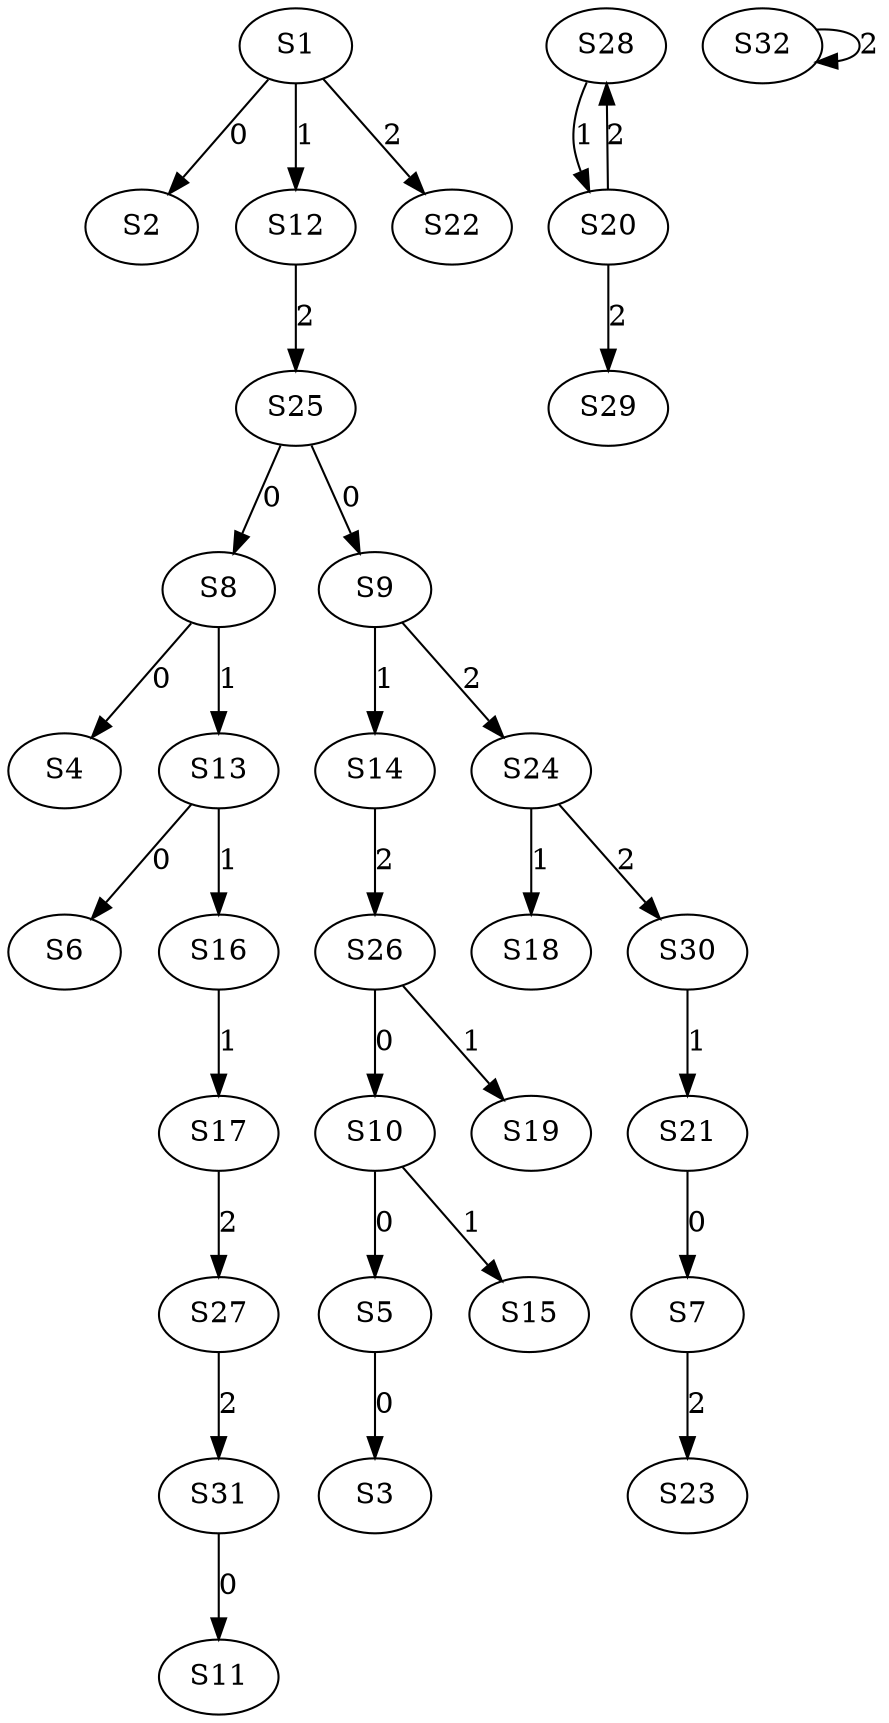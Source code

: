 strict digraph {
	S1 -> S2 [ label = 0 ];
	S5 -> S3 [ label = 0 ];
	S8 -> S4 [ label = 0 ];
	S10 -> S5 [ label = 0 ];
	S13 -> S6 [ label = 0 ];
	S21 -> S7 [ label = 0 ];
	S25 -> S8 [ label = 0 ];
	S25 -> S9 [ label = 0 ];
	S26 -> S10 [ label = 0 ];
	S31 -> S11 [ label = 0 ];
	S1 -> S12 [ label = 1 ];
	S8 -> S13 [ label = 1 ];
	S9 -> S14 [ label = 1 ];
	S10 -> S15 [ label = 1 ];
	S13 -> S16 [ label = 1 ];
	S16 -> S17 [ label = 1 ];
	S24 -> S18 [ label = 1 ];
	S26 -> S19 [ label = 1 ];
	S28 -> S20 [ label = 1 ];
	S30 -> S21 [ label = 1 ];
	S1 -> S22 [ label = 2 ];
	S7 -> S23 [ label = 2 ];
	S9 -> S24 [ label = 2 ];
	S12 -> S25 [ label = 2 ];
	S14 -> S26 [ label = 2 ];
	S17 -> S27 [ label = 2 ];
	S20 -> S28 [ label = 2 ];
	S20 -> S29 [ label = 2 ];
	S24 -> S30 [ label = 2 ];
	S27 -> S31 [ label = 2 ];
	S32 -> S32 [ label = 2 ];
}